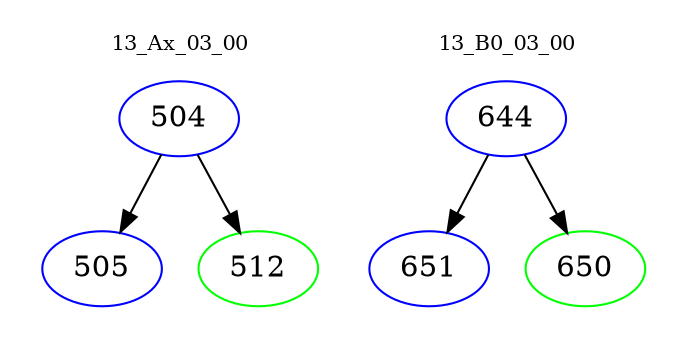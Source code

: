 digraph{
subgraph cluster_0 {
color = white
label = "13_Ax_03_00";
fontsize=10;
T0_504 [label="504", color="blue"]
T0_504 -> T0_505 [color="black"]
T0_505 [label="505", color="blue"]
T0_504 -> T0_512 [color="black"]
T0_512 [label="512", color="green"]
}
subgraph cluster_1 {
color = white
label = "13_B0_03_00";
fontsize=10;
T1_644 [label="644", color="blue"]
T1_644 -> T1_651 [color="black"]
T1_651 [label="651", color="blue"]
T1_644 -> T1_650 [color="black"]
T1_650 [label="650", color="green"]
}
}
